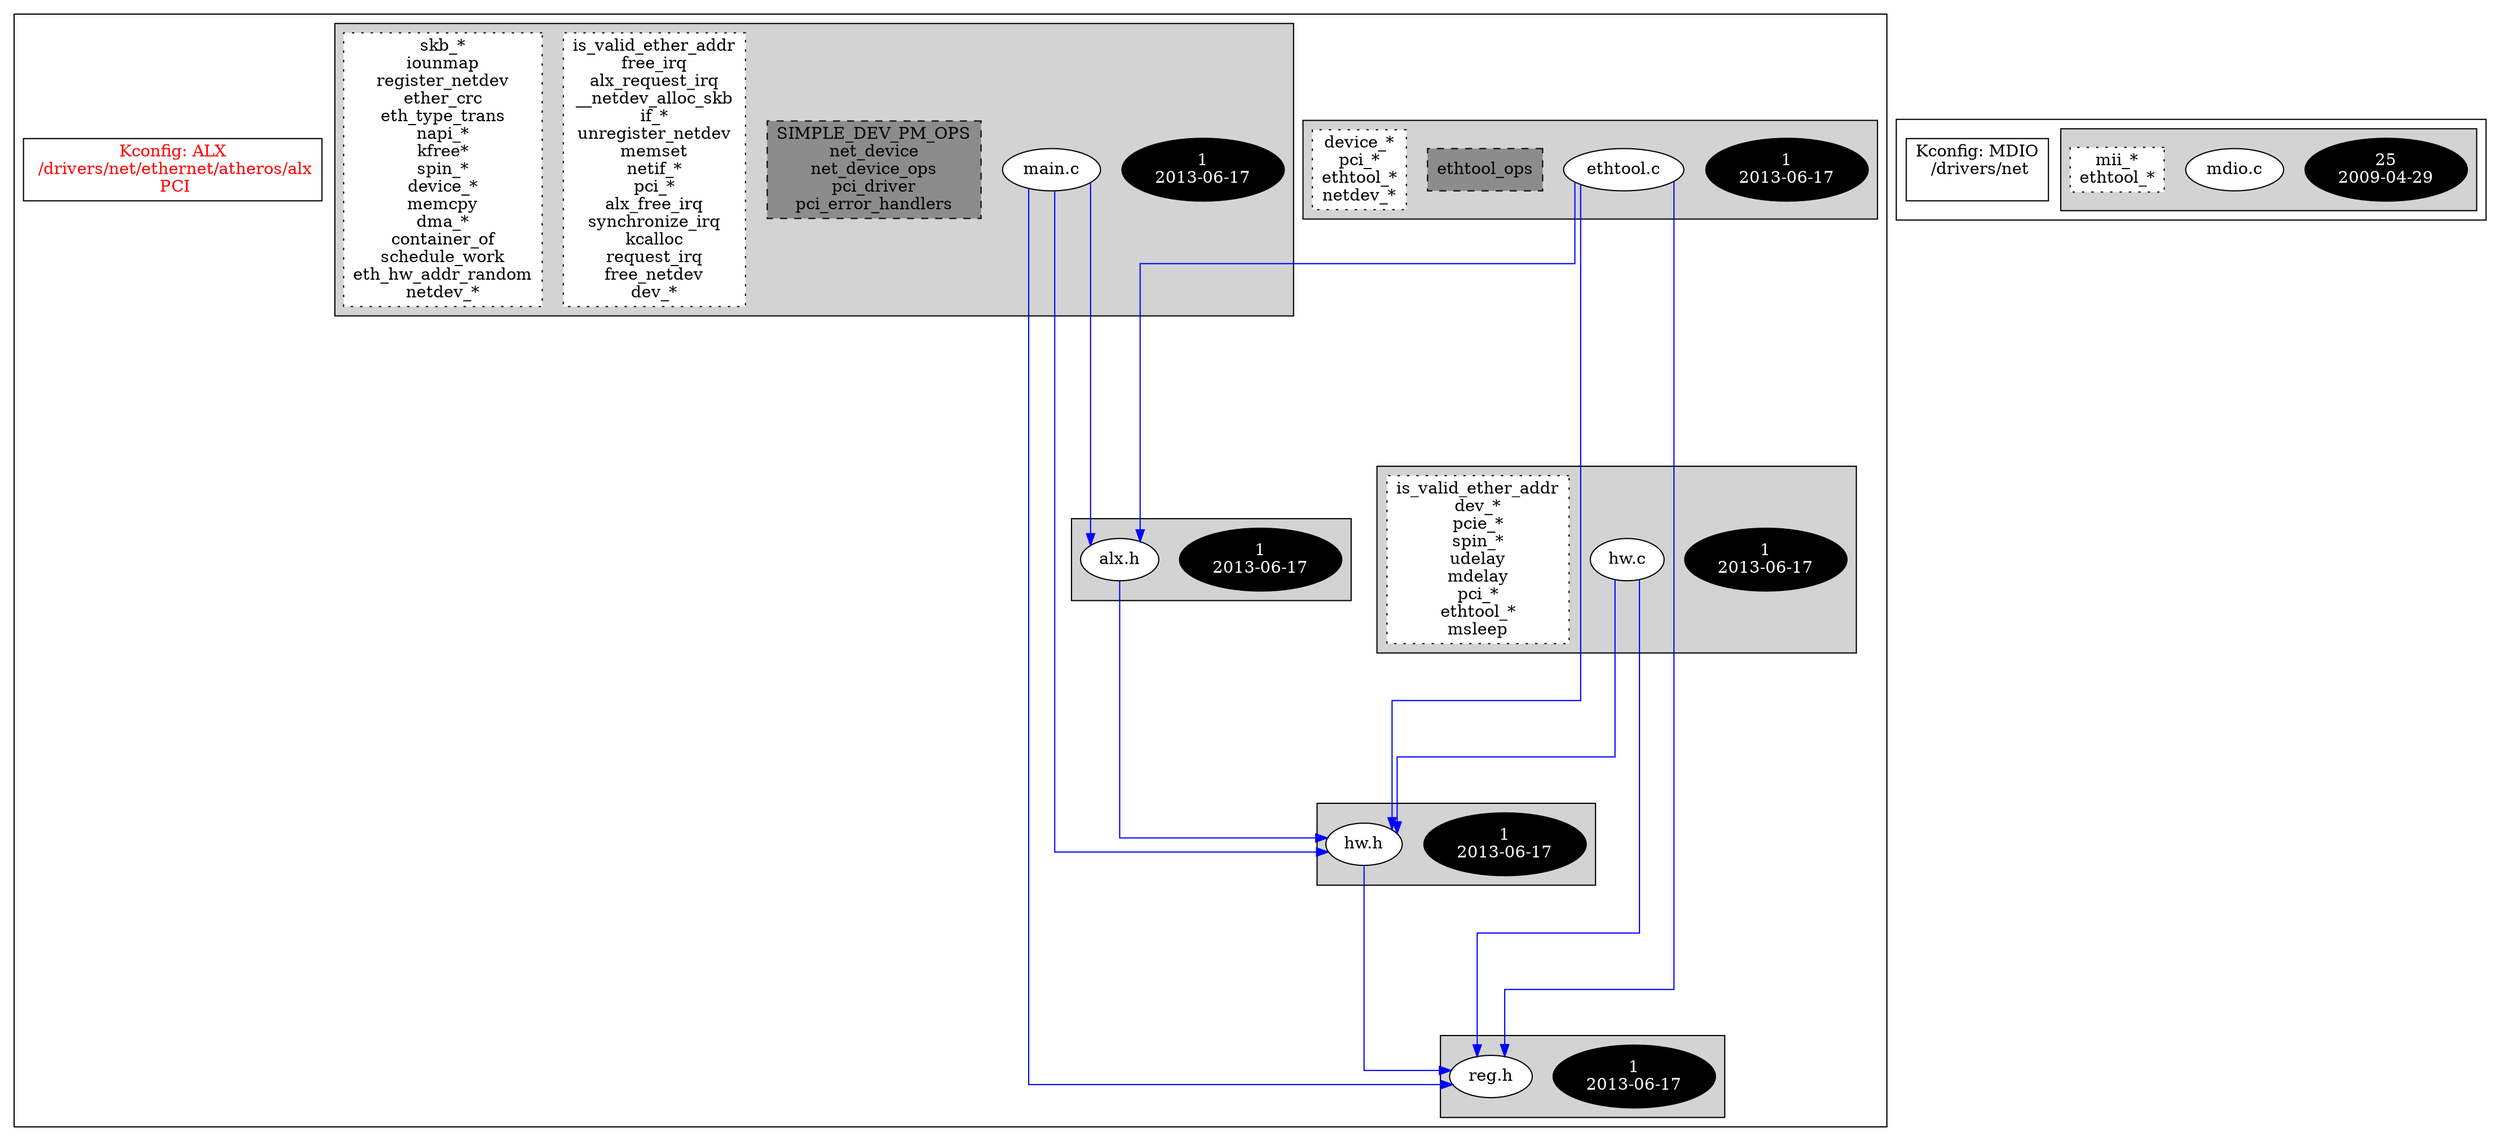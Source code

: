 digraph Driver {
	ranksep=2;
	splines=ortho;
	//Symbol: ALX
	subgraph "cluster_ALX"{
		subgraph "cluster_hw.h" {
			style=filled
			"commit_hw.h" [style=filled, fillcolor=black, fontcolor=white, label="1\n2013-06-17"];
			"hw.h" [style=filled, fillcolor=white, fontcolor=black, label="hw.h\n"];
		}
		subgraph "cluster_reg.h" {
			style=filled
			"commit_reg.h" [style=filled, fillcolor=black, fontcolor=white, label="1\n2013-06-17"];
			"reg.h" [style=filled, fillcolor=white, fontcolor=black, label="reg.h\n"];
		}
		subgraph "cluster_hw.c" {
			style=filled
			"commit_hw.c" [style=filled, fillcolor=black, fontcolor=white, label="1\n2013-06-17"];
			"hw.c" [style=filled, fillcolor=white, fontcolor=black, label="hw.c\n"];
			"funccall0-hw.c" [style="filled,dotted" shape=box, fillcolor=white, fontcolor=black, label="is_valid_ether_addr\ndev_*\npcie_*\nspin_*\nudelay\nmdelay\npci_*\nethtool_*\nmsleep\n"];
		}
		subgraph "cluster_ethtool.c" {
			style=filled
			"commit_ethtool.c" [style=filled, fillcolor=black, fontcolor=white, label="1\n2013-06-17"];
			"ethtool.c" [style=filled, fillcolor=white, fontcolor=black, label="ethtool.c\n"];
			"structs-ethtool.c" [style="filled,dashed" shape=box, fillcolor=grey55, fontcolor=black, label="ethtool_ops\n"];
			"funccall0-ethtool.c" [style="filled,dotted" shape=box, fillcolor=white, fontcolor=black, label="device_*\npci_*\nethtool_*\nnetdev_*\n"];
		}
		subgraph "cluster_main.c" {
			style=filled
			"commit_main.c" [style=filled, fillcolor=black, fontcolor=white, label="1\n2013-06-17"];
			"main.c" [style=filled, fillcolor=white, fontcolor=black, label="main.c\n"];
			"structs-main.c" [style="filled,dashed" shape=box, fillcolor=grey55, fontcolor=black, label="SIMPLE_DEV_PM_OPS\nnet_device\nnet_device_ops\npci_driver\npci_error_handlers\n"];
			"funccall2-main.c" [style="filled,dotted" shape=box, fillcolor=white, fontcolor=black, label="is_valid_ether_addr\nfree_irq\nalx_request_irq\n__netdev_alloc_skb\nif_*\nunregister_netdev\nmemset\nnetif_*\npci_*\nalx_free_irq\nsynchronize_irq\nkcalloc\nrequest_irq\nfree_netdev\ndev_*\n"];
			"funccall1-main.c" [style="filled,dotted" shape=box, fillcolor=white, fontcolor=black, label="skb_*\niounmap\nregister_netdev\nether_crc\neth_type_trans\nnapi_*\nkfree*\nspin_*\ndevice_*\nmemcpy\ndma_*\ncontainer_of\nschedule_work\neth_hw_addr_random\nnetdev_*\n"];
		}
		subgraph "cluster_alx.h" {
			style=filled
			"commit_alx.h" [style=filled, fillcolor=black, fontcolor=white, label="1\n2013-06-17"];
			"alx.h" [style=filled, fillcolor=white, fontcolor=black, label="alx.h\n"];
		}
		"K:ALX" [label="Kconfig: ALX\n /drivers/net/ethernet/atheros/alx\n  PCI ", shape=box, fontcolor=red];
	}
	//Symbol: MDIO
	subgraph "cluster_MDIO"{
		subgraph "cluster_mdio.c" {
			style=filled
			"commit_mdio.c" [style=filled, fillcolor=black, fontcolor=white, label="25\n2009-04-29"];
			"mdio.c" [style=filled, fillcolor=white, fontcolor=black, label="mdio.c\n"];
			"funccall0-mdio.c" [style="filled,dotted" shape=box, fillcolor=white, fontcolor=black, label="mii_*\nethtool_*\n"];
		}
		"K:MDIO" [label="Kconfig: MDIO\n /drivers/net\n ", shape=box];
	}
"hw.h" -> "reg.h"[color=blue];
"hw.c" -> "reg.h"[color=blue];
"hw.c" -> "hw.h"[color=blue];
"ethtool.c" -> "reg.h"[color=blue];
"ethtool.c" -> "hw.h"[color=blue];
"ethtool.c" -> "alx.h"[color=blue];
"main.c" -> "reg.h"[color=blue];
"main.c" -> "hw.h"[color=blue];
"main.c" -> "alx.h"[color=blue];
"alx.h" -> "hw.h"[color=blue];
}
